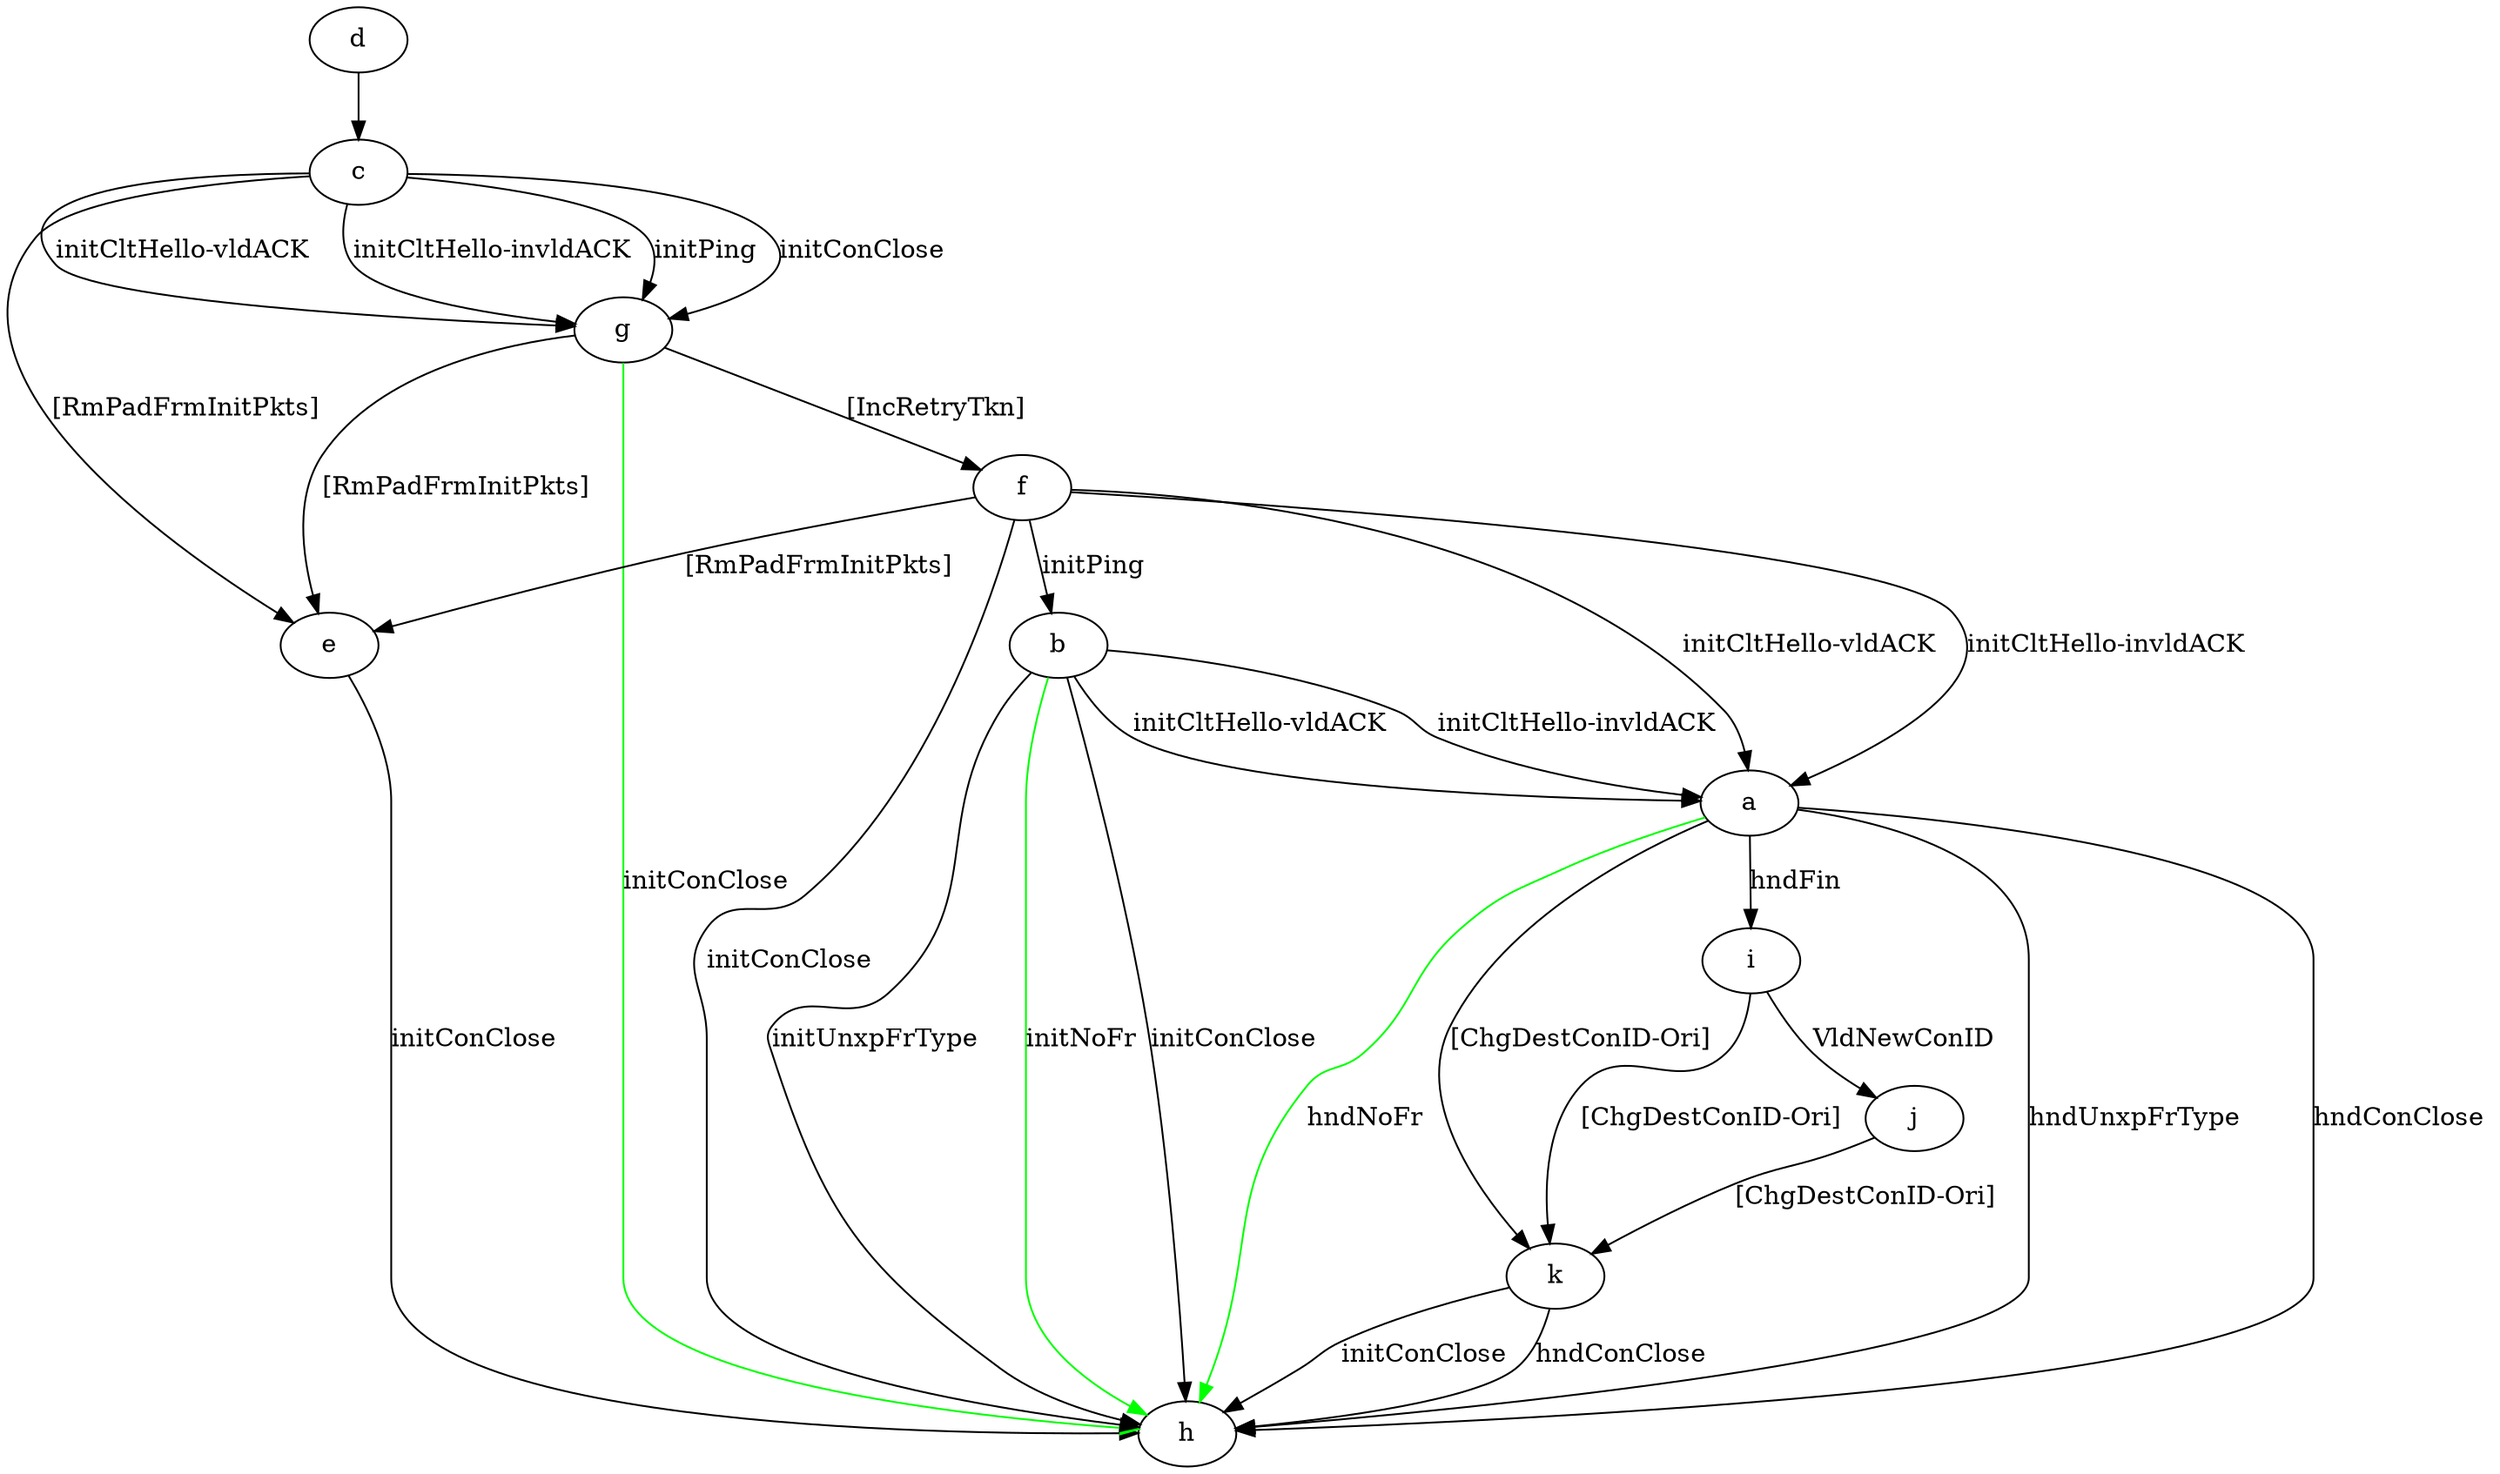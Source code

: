 digraph "" {
	a -> h	[key=0,
		label="hndUnxpFrType "];
	a -> h	[key=1,
		label="hndConClose "];
	a -> h	[key=2,
		color=green,
		label="hndNoFr "];
	a -> i	[key=0,
		label="hndFin "];
	a -> k	[key=0,
		label="[ChgDestConID-Ori] "];
	b -> a	[key=0,
		label="initCltHello-vldACK "];
	b -> a	[key=1,
		label="initCltHello-invldACK "];
	b -> h	[key=0,
		label="initConClose "];
	b -> h	[key=1,
		label="initUnxpFrType "];
	b -> h	[key=2,
		color=green,
		label="initNoFr "];
	c -> e	[key=0,
		label="[RmPadFrmInitPkts] "];
	c -> g	[key=0,
		label="initPing "];
	c -> g	[key=1,
		label="initConClose "];
	c -> g	[key=2,
		label="initCltHello-vldACK "];
	c -> g	[key=3,
		label="initCltHello-invldACK "];
	d -> c	[key=0];
	e -> h	[key=0,
		label="initConClose "];
	f -> a	[key=0,
		label="initCltHello-vldACK "];
	f -> a	[key=1,
		label="initCltHello-invldACK "];
	f -> b	[key=0,
		label="initPing "];
	f -> e	[key=0,
		label="[RmPadFrmInitPkts] "];
	f -> h	[key=0,
		label="initConClose "];
	g -> e	[key=0,
		label="[RmPadFrmInitPkts] "];
	g -> f	[key=0,
		label="[IncRetryTkn] "];
	g -> h	[key=0,
		color=green,
		label="initConClose "];
	i -> j	[key=0,
		label="VldNewConID "];
	i -> k	[key=0,
		label="[ChgDestConID-Ori] "];
	j -> k	[key=0,
		label="[ChgDestConID-Ori] "];
	k -> h	[key=0,
		label="initConClose "];
	k -> h	[key=1,
		label="hndConClose "];
}

